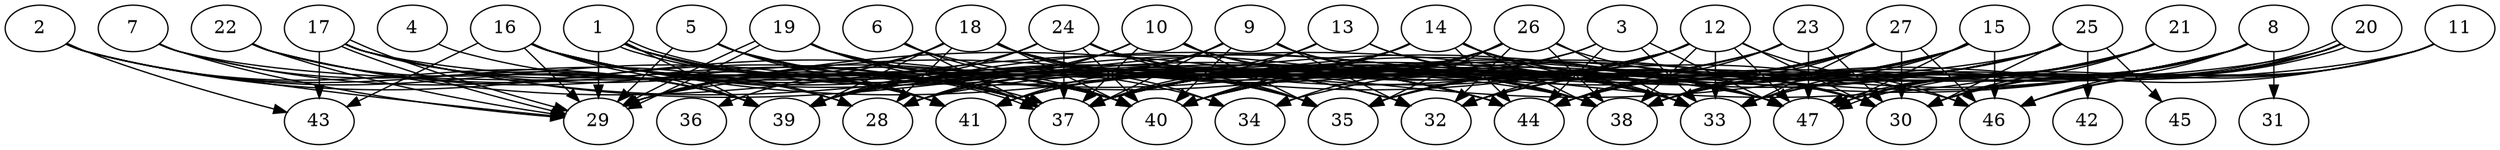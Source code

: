 // DAG (tier=3-complex, mode=data, n=47, ccr=0.519, fat=0.849, density=0.730, regular=0.247, jump=0.292, mindata=4194304, maxdata=33554432)
// DAG automatically generated by daggen at Sun Aug 24 16:33:35 2025
// /home/ermia/Project/Environments/daggen/bin/daggen --dot --ccr 0.519 --fat 0.849 --regular 0.247 --density 0.730 --jump 0.292 --mindata 4194304 --maxdata 33554432 -n 47 
digraph G {
  1 [size="29049049969791598592000", alpha="0.07", expect_size="14524524984895799296000"]
  1 -> 29 [size ="7559816885043200"]
  1 -> 32 [size ="7559816885043200"]
  1 -> 34 [size ="7559816885043200"]
  1 -> 37 [size ="7559816885043200"]
  1 -> 37 [size ="7559816885043200"]
  1 -> 39 [size ="7559816885043200"]
  1 -> 40 [size ="7559816885043200"]
  1 -> 41 [size ="7559816885043200"]
  1 -> 44 [size ="7559816885043200"]
  2 [size="10936979617334524116992", alpha="0.13", expect_size="5468489808667262058496"]
  2 -> 28 [size ="3941742550188032"]
  2 -> 29 [size ="3941742550188032"]
  2 -> 39 [size ="3941742550188032"]
  2 -> 40 [size ="3941742550188032"]
  2 -> 41 [size ="3941742550188032"]
  2 -> 43 [size ="3941742550188032"]
  3 [size="167618045036544192", alpha="0.19", expect_size="83809022518272096"]
  3 -> 33 [size ="3704310273671168"]
  3 -> 40 [size ="3704310273671168"]
  3 -> 41 [size ="3704310273671168"]
  3 -> 44 [size ="3704310273671168"]
  3 -> 47 [size ="3704310273671168"]
  4 [size="1811546020063324928", alpha="0.05", expect_size="905773010031662464"]
  4 -> 37 [size ="1609356130910208"]
  5 [size="3833191357171244032", alpha="0.04", expect_size="1916595678585622016"]
  5 -> 29 [size ="1630338388328448"]
  5 -> 35 [size ="1630338388328448"]
  5 -> 37 [size ="1630338388328448"]
  5 -> 38 [size ="1630338388328448"]
  5 -> 41 [size ="1630338388328448"]
  6 [size="45246417887721800", alpha="0.06", expect_size="22623208943860900"]
  6 -> 37 [size ="3554952785952768"]
  6 -> 40 [size ="3554952785952768"]
  6 -> 44 [size ="3554952785952768"]
  7 [size="20696051770554446774272", alpha="0.09", expect_size="10348025885277223387136"]
  7 -> 29 [size ="6030430570545152"]
  7 -> 37 [size ="6030430570545152"]
  7 -> 38 [size ="6030430570545152"]
  7 -> 39 [size ="6030430570545152"]
  8 [size="6516562508753215488", alpha="0.08", expect_size="3258281254376607744"]
  8 -> 30 [size ="2678792074035200"]
  8 -> 31 [size ="2678792074035200"]
  8 -> 33 [size ="2678792074035200"]
  8 -> 34 [size ="2678792074035200"]
  8 -> 37 [size ="2678792074035200"]
  8 -> 38 [size ="2678792074035200"]
  8 -> 40 [size ="2678792074035200"]
  8 -> 44 [size ="2678792074035200"]
  8 -> 46 [size ="2678792074035200"]
  8 -> 47 [size ="2678792074035200"]
  9 [size="5943025664480811008", alpha="0.10", expect_size="2971512832240405504"]
  9 -> 28 [size ="7657841091411968"]
  9 -> 32 [size ="7657841091411968"]
  9 -> 33 [size ="7657841091411968"]
  9 -> 37 [size ="7657841091411968"]
  9 -> 38 [size ="7657841091411968"]
  9 -> 40 [size ="7657841091411968"]
  9 -> 41 [size ="7657841091411968"]
  9 -> 47 [size ="7657841091411968"]
  10 [size="47509504350329368", alpha="0.16", expect_size="23754752175164684"]
  10 -> 28 [size ="940588786515968"]
  10 -> 30 [size ="940588786515968"]
  10 -> 33 [size ="940588786515968"]
  10 -> 35 [size ="940588786515968"]
  10 -> 37 [size ="940588786515968"]
  10 -> 38 [size ="940588786515968"]
  10 -> 39 [size ="940588786515968"]
  11 [size="4616805932526934687744", alpha="0.15", expect_size="2308402966263467343872"]
  11 -> 28 [size ="2218116742381568"]
  11 -> 30 [size ="2218116742381568"]
  11 -> 38 [size ="2218116742381568"]
  11 -> 46 [size ="2218116742381568"]
  11 -> 47 [size ="2218116742381568"]
  12 [size="296382693415795520", alpha="0.07", expect_size="148191346707897760"]
  12 -> 29 [size ="159976534310912"]
  12 -> 30 [size ="159976534310912"]
  12 -> 32 [size ="159976534310912"]
  12 -> 33 [size ="159976534310912"]
  12 -> 35 [size ="159976534310912"]
  12 -> 38 [size ="159976534310912"]
  12 -> 39 [size ="159976534310912"]
  12 -> 41 [size ="159976534310912"]
  12 -> 46 [size ="159976534310912"]
  12 -> 47 [size ="159976534310912"]
  13 [size="55788325610837088", alpha="0.18", expect_size="27894162805418544"]
  13 -> 33 [size ="1649809144414208"]
  13 -> 37 [size ="1649809144414208"]
  13 -> 39 [size ="1649809144414208"]
  13 -> 47 [size ="1649809144414208"]
  14 [size="6921254464451000320", alpha="0.07", expect_size="3460627232225500160"]
  14 -> 28 [size ="3266450882035712"]
  14 -> 30 [size ="3266450882035712"]
  14 -> 33 [size ="3266450882035712"]
  14 -> 37 [size ="3266450882035712"]
  14 -> 38 [size ="3266450882035712"]
  14 -> 39 [size ="3266450882035712"]
  14 -> 40 [size ="3266450882035712"]
  14 -> 41 [size ="3266450882035712"]
  14 -> 44 [size ="3266450882035712"]
  14 -> 47 [size ="3266450882035712"]
  15 [size="54876196868354304", alpha="0.17", expect_size="27438098434177152"]
  15 -> 29 [size ="1718506752049152"]
  15 -> 33 [size ="1718506752049152"]
  15 -> 37 [size ="1718506752049152"]
  15 -> 38 [size ="1718506752049152"]
  15 -> 40 [size ="1718506752049152"]
  15 -> 44 [size ="1718506752049152"]
  15 -> 46 [size ="1718506752049152"]
  15 -> 47 [size ="1718506752049152"]
  16 [size="594186880169281024", alpha="0.02", expect_size="297093440084640512"]
  16 -> 28 [size ="740271469887488"]
  16 -> 29 [size ="740271469887488"]
  16 -> 32 [size ="740271469887488"]
  16 -> 35 [size ="740271469887488"]
  16 -> 37 [size ="740271469887488"]
  16 -> 39 [size ="740271469887488"]
  16 -> 40 [size ="740271469887488"]
  16 -> 41 [size ="740271469887488"]
  16 -> 43 [size ="740271469887488"]
  16 -> 44 [size ="740271469887488"]
  16 -> 47 [size ="740271469887488"]
  17 [size="3955224718243815936", alpha="0.11", expect_size="1977612359121907968"]
  17 -> 29 [size ="1362817584201728"]
  17 -> 29 [size ="1362817584201728"]
  17 -> 33 [size ="1362817584201728"]
  17 -> 38 [size ="1362817584201728"]
  17 -> 39 [size ="1362817584201728"]
  17 -> 40 [size ="1362817584201728"]
  17 -> 41 [size ="1362817584201728"]
  17 -> 43 [size ="1362817584201728"]
  17 -> 47 [size ="1362817584201728"]
  18 [size="15837031928398899838976", alpha="0.03", expect_size="7918515964199449919488"]
  18 -> 28 [size ="5045131786846208"]
  18 -> 29 [size ="5045131786846208"]
  18 -> 33 [size ="5045131786846208"]
  18 -> 34 [size ="5045131786846208"]
  18 -> 35 [size ="5045131786846208"]
  18 -> 36 [size ="5045131786846208"]
  18 -> 38 [size ="5045131786846208"]
  18 -> 39 [size ="5045131786846208"]
  18 -> 40 [size ="5045131786846208"]
  18 -> 44 [size ="5045131786846208"]
  18 -> 47 [size ="5045131786846208"]
  19 [size="8138105579408162029568", alpha="0.11", expect_size="4069052789704081014784"]
  19 -> 29 [size ="3236722997460992"]
  19 -> 29 [size ="3236722997460992"]
  19 -> 30 [size ="3236722997460992"]
  19 -> 32 [size ="3236722997460992"]
  19 -> 37 [size ="3236722997460992"]
  19 -> 40 [size ="3236722997460992"]
  19 -> 47 [size ="3236722997460992"]
  20 [size="292973059398539776", alpha="0.01", expect_size="146486529699269888"]
  20 -> 30 [size ="4935467178917888"]
  20 -> 33 [size ="4935467178917888"]
  20 -> 38 [size ="4935467178917888"]
  20 -> 39 [size ="4935467178917888"]
  20 -> 46 [size ="4935467178917888"]
  20 -> 47 [size ="4935467178917888"]
  20 -> 47 [size ="4935467178917888"]
  21 [size="3578409292106953654272", alpha="0.18", expect_size="1789204646053476827136"]
  21 -> 30 [size ="1871615625265152"]
  21 -> 32 [size ="1871615625265152"]
  21 -> 33 [size ="1871615625265152"]
  21 -> 39 [size ="1871615625265152"]
  21 -> 44 [size ="1871615625265152"]
  21 -> 47 [size ="1871615625265152"]
  22 [size="411724514230009856000", alpha="0.09", expect_size="205862257115004928000"]
  22 -> 29 [size ="442752617676800"]
  22 -> 37 [size ="442752617676800"]
  22 -> 39 [size ="442752617676800"]
  22 -> 40 [size ="442752617676800"]
  22 -> 44 [size ="442752617676800"]
  23 [size="1777999955023217920", alpha="0.16", expect_size="888999977511608960"]
  23 -> 30 [size ="3838775197171712"]
  23 -> 35 [size ="3838775197171712"]
  23 -> 37 [size ="3838775197171712"]
  23 -> 40 [size ="3838775197171712"]
  23 -> 44 [size ="3838775197171712"]
  23 -> 47 [size ="3838775197171712"]
  24 [size="1350397564053230592", alpha="0.10", expect_size="675198782026615296"]
  24 -> 29 [size ="776964415684608"]
  24 -> 33 [size ="776964415684608"]
  24 -> 35 [size ="776964415684608"]
  24 -> 37 [size ="776964415684608"]
  24 -> 38 [size ="776964415684608"]
  24 -> 39 [size ="776964415684608"]
  24 -> 40 [size ="776964415684608"]
  24 -> 46 [size ="776964415684608"]
  25 [size="96394550320016000", alpha="0.04", expect_size="48197275160008000"]
  25 -> 29 [size ="2662327962828800"]
  25 -> 30 [size ="2662327962828800"]
  25 -> 32 [size ="2662327962828800"]
  25 -> 35 [size ="2662327962828800"]
  25 -> 37 [size ="2662327962828800"]
  25 -> 38 [size ="2662327962828800"]
  25 -> 40 [size ="2662327962828800"]
  25 -> 42 [size ="2662327962828800"]
  25 -> 44 [size ="2662327962828800"]
  25 -> 45 [size ="2662327962828800"]
  26 [size="1970588314955768576", alpha="0.17", expect_size="985294157477884288"]
  26 -> 30 [size ="1455878788087808"]
  26 -> 32 [size ="1455878788087808"]
  26 -> 33 [size ="1455878788087808"]
  26 -> 34 [size ="1455878788087808"]
  26 -> 35 [size ="1455878788087808"]
  26 -> 37 [size ="1455878788087808"]
  26 -> 38 [size ="1455878788087808"]
  26 -> 40 [size ="1455878788087808"]
  26 -> 41 [size ="1455878788087808"]
  27 [size="5674070512908808224768", alpha="0.03", expect_size="2837035256454404112384"]
  27 -> 30 [size ="2544992300040192"]
  27 -> 32 [size ="2544992300040192"]
  27 -> 33 [size ="2544992300040192"]
  27 -> 35 [size ="2544992300040192"]
  27 -> 37 [size ="2544992300040192"]
  27 -> 38 [size ="2544992300040192"]
  27 -> 40 [size ="2544992300040192"]
  27 -> 41 [size ="2544992300040192"]
  27 -> 44 [size ="2544992300040192"]
  27 -> 46 [size ="2544992300040192"]
  28 [size="611513837516652281856", alpha="0.10", expect_size="305756918758326140928"]
  29 [size="20481439162832011657216", alpha="0.18", expect_size="10240719581416005828608"]
  30 [size="4028437543139388928", alpha="0.19", expect_size="2014218771569694464"]
  31 [size="242464755481231776", alpha="0.19", expect_size="121232377740615888"]
  32 [size="1605497490520242176", alpha="0.13", expect_size="802748745260121088"]
  33 [size="590295810358705651712", alpha="0.09", expect_size="295147905179352825856"]
  34 [size="5860705081213918208", alpha="0.06", expect_size="2930352540606959104"]
  35 [size="4554062326851826614272", alpha="0.11", expect_size="2277031163425913307136"]
  36 [size="487532828400621184", alpha="0.17", expect_size="243766414200310592"]
  37 [size="24853567352918220210176", alpha="0.04", expect_size="12426783676459110105088"]
  38 [size="1527601075073688010752", alpha="0.20", expect_size="763800537536844005376"]
  39 [size="19229256544265623830528", alpha="0.19", expect_size="9614628272132811915264"]
  40 [size="4675503779559012352", alpha="0.14", expect_size="2337751889779506176"]
  41 [size="10574282527464720384", alpha="0.12", expect_size="5287141263732360192"]
  42 [size="174187402004987232", alpha="0.02", expect_size="87093701002493616"]
  43 [size="1277758188847001239552", alpha="0.05", expect_size="638879094423500619776"]
  44 [size="22527678940106915840", alpha="0.17", expect_size="11263839470053457920"]
  45 [size="2485884344578328231936", alpha="0.11", expect_size="1242942172289164115968"]
  46 [size="8402300000906859520", alpha="0.14", expect_size="4201150000453429760"]
  47 [size="772367336094040064000", alpha="0.15", expect_size="386183668047020032000"]
}